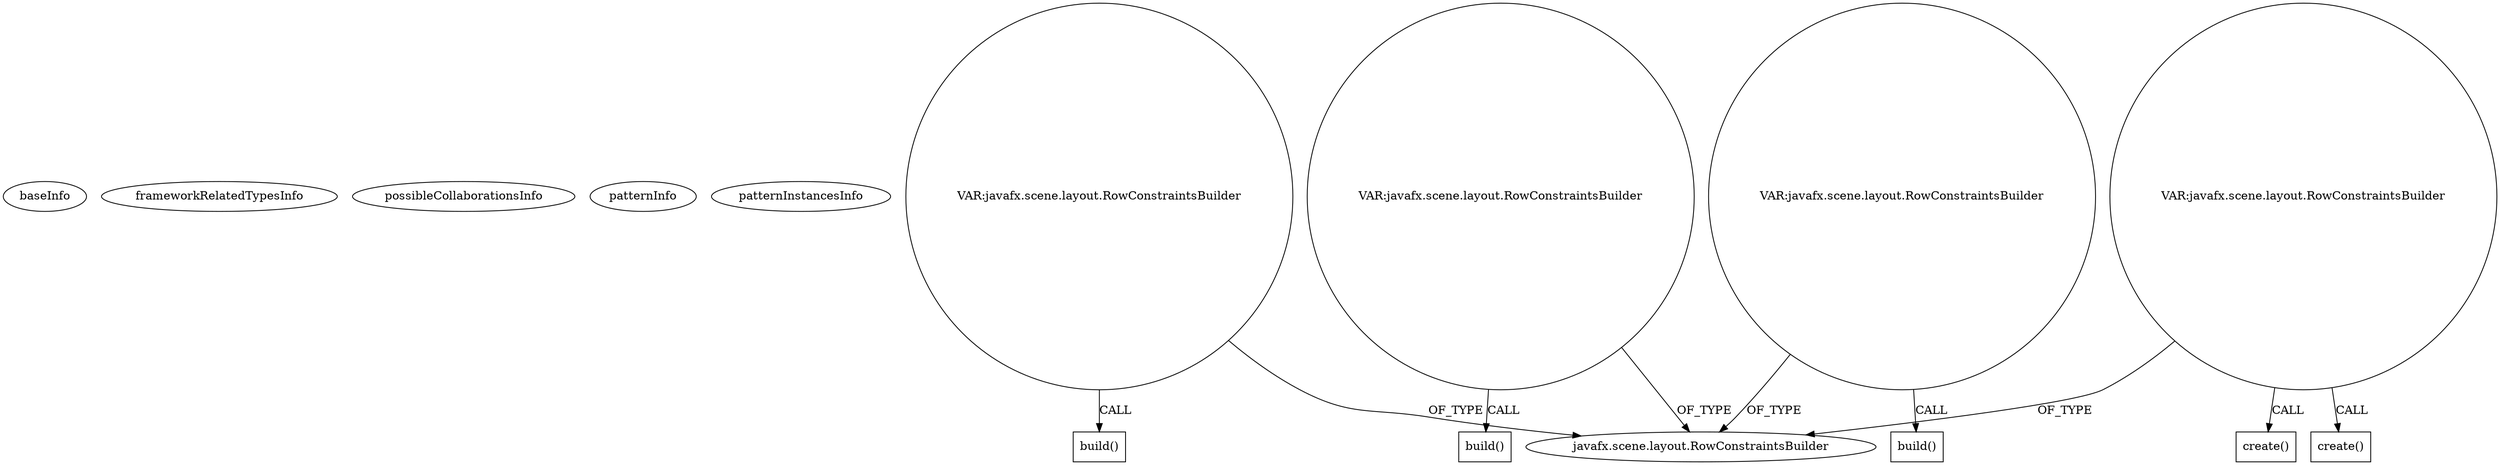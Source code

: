 digraph {
baseInfo[graphId=4589,category="pattern",isAnonymous=false,possibleRelation=false]
frameworkRelatedTypesInfo[]
possibleCollaborationsInfo[]
patternInfo[frequency=2.0,patternRootClient=null]
patternInstancesInfo[0="rihani-PrayerTime~/rihani-PrayerTime/PrayerTime-master/src/javafxapplication4/JavaFXApplication4.java~JavaFXApplication4~4038",1="SaiPradeepDandem-javafx2-gradient-builder~/SaiPradeepDandem-javafx2-gradient-builder/javafx2-gradient-builder-master/src/main/java/com/javafx/gradientbuilder/application/LinearSettingsLayout.java~LinearSettingsLayout~1172"]
895[label="javafx.scene.layout.RowConstraintsBuilder",vertexType="FRAMEWORK_CLASS_TYPE",isFrameworkType=false]
966[label="VAR:javafx.scene.layout.RowConstraintsBuilder",vertexType="VARIABLE_EXPRESION",isFrameworkType=false,shape=circle]
967[label="build()",vertexType="INSIDE_CALL",isFrameworkType=false,shape=box]
1110[label="VAR:javafx.scene.layout.RowConstraintsBuilder",vertexType="VARIABLE_EXPRESION",isFrameworkType=false,shape=circle]
1111[label="build()",vertexType="INSIDE_CALL",isFrameworkType=false,shape=box]
950[label="VAR:javafx.scene.layout.RowConstraintsBuilder",vertexType="VARIABLE_EXPRESION",isFrameworkType=false,shape=circle]
951[label="build()",vertexType="INSIDE_CALL",isFrameworkType=false,shape=box]
899[label="VAR:javafx.scene.layout.RowConstraintsBuilder",vertexType="VARIABLE_EXPRESION",isFrameworkType=false,shape=circle]
1085[label="create()",vertexType="INSIDE_CALL",isFrameworkType=false,shape=box]
1037[label="create()",vertexType="INSIDE_CALL",isFrameworkType=false,shape=box]
1110->895[label="OF_TYPE"]
899->895[label="OF_TYPE"]
1110->1111[label="CALL"]
899->1037[label="CALL"]
950->895[label="OF_TYPE"]
950->951[label="CALL"]
899->1085[label="CALL"]
966->895[label="OF_TYPE"]
966->967[label="CALL"]
}
